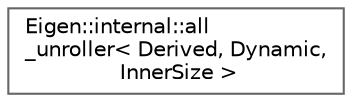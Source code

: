 digraph "Graphical Class Hierarchy"
{
 // LATEX_PDF_SIZE
  bgcolor="transparent";
  edge [fontname=Helvetica,fontsize=10,labelfontname=Helvetica,labelfontsize=10];
  node [fontname=Helvetica,fontsize=10,shape=box,height=0.2,width=0.4];
  rankdir="LR";
  Node0 [id="Node000000",label="Eigen::internal::all\l_unroller\< Derived, Dynamic,\l InnerSize \>",height=0.2,width=0.4,color="grey40", fillcolor="white", style="filled",URL="$structEigen_1_1internal_1_1all__unroller_3_01Derived_00_01Dynamic_00_01InnerSize_01_4.html",tooltip=" "];
}
